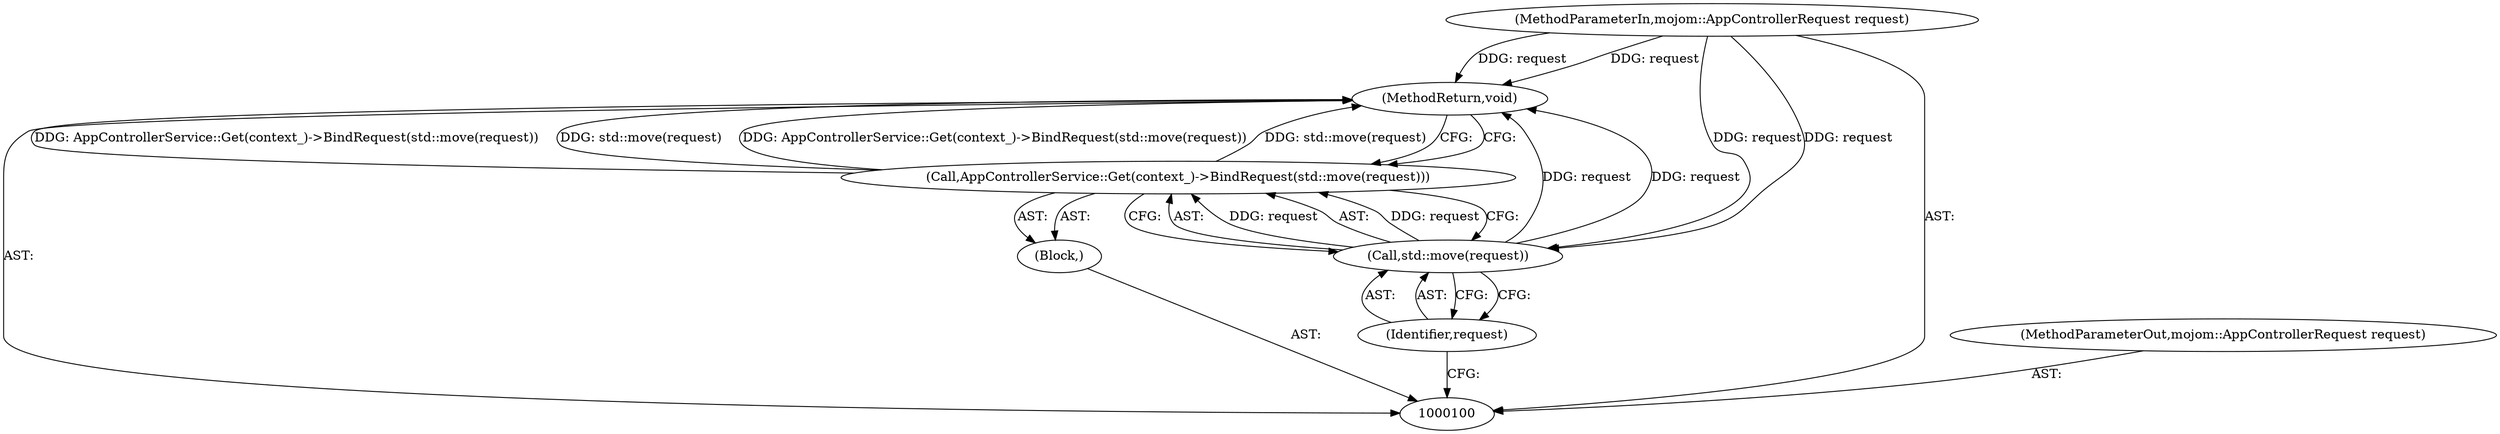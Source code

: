 digraph "0_Chrome_8cfe2463cec6835c7b0b73dcb2ab2edaf035e3f9_10" {
"1000106" [label="(MethodReturn,void)"];
"1000102" [label="(Block,)"];
"1000101" [label="(MethodParameterIn,mojom::AppControllerRequest request)"];
"1000118" [label="(MethodParameterOut,mojom::AppControllerRequest request)"];
"1000103" [label="(Call,AppControllerService::Get(context_)->BindRequest(std::move(request)))"];
"1000104" [label="(Call,std::move(request))"];
"1000105" [label="(Identifier,request)"];
"1000106" -> "1000100"  [label="AST: "];
"1000106" -> "1000103"  [label="CFG: "];
"1000103" -> "1000106"  [label="DDG: AppControllerService::Get(context_)->BindRequest(std::move(request))"];
"1000103" -> "1000106"  [label="DDG: std::move(request)"];
"1000104" -> "1000106"  [label="DDG: request"];
"1000101" -> "1000106"  [label="DDG: request"];
"1000102" -> "1000100"  [label="AST: "];
"1000103" -> "1000102"  [label="AST: "];
"1000101" -> "1000100"  [label="AST: "];
"1000101" -> "1000106"  [label="DDG: request"];
"1000101" -> "1000104"  [label="DDG: request"];
"1000118" -> "1000100"  [label="AST: "];
"1000103" -> "1000102"  [label="AST: "];
"1000103" -> "1000104"  [label="CFG: "];
"1000104" -> "1000103"  [label="AST: "];
"1000106" -> "1000103"  [label="CFG: "];
"1000103" -> "1000106"  [label="DDG: AppControllerService::Get(context_)->BindRequest(std::move(request))"];
"1000103" -> "1000106"  [label="DDG: std::move(request)"];
"1000104" -> "1000103"  [label="DDG: request"];
"1000104" -> "1000103"  [label="AST: "];
"1000104" -> "1000105"  [label="CFG: "];
"1000105" -> "1000104"  [label="AST: "];
"1000103" -> "1000104"  [label="CFG: "];
"1000104" -> "1000106"  [label="DDG: request"];
"1000104" -> "1000103"  [label="DDG: request"];
"1000101" -> "1000104"  [label="DDG: request"];
"1000105" -> "1000104"  [label="AST: "];
"1000105" -> "1000100"  [label="CFG: "];
"1000104" -> "1000105"  [label="CFG: "];
}
